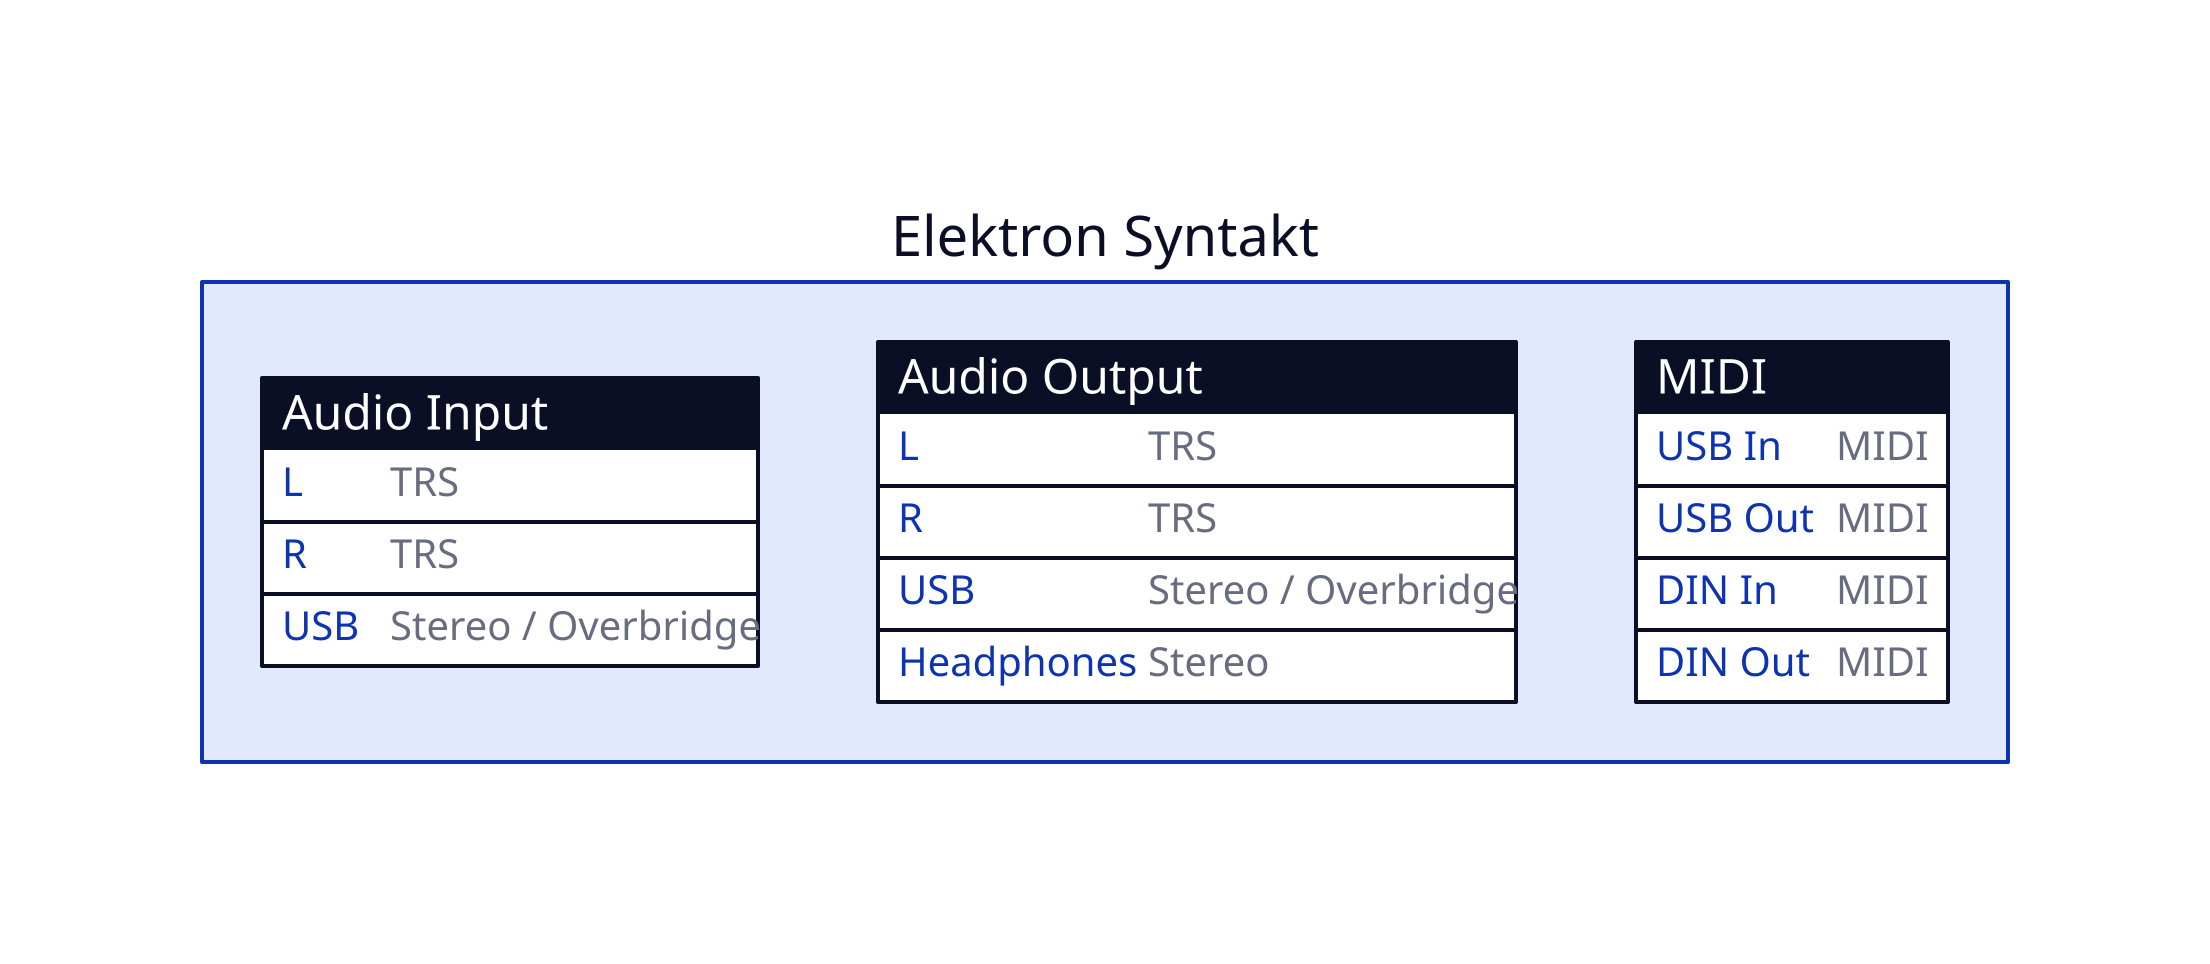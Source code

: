 Elektron Syntakt: {
    Input: {
      label: Audio Input
      shape: "sql_table"
      L: TRS
      R: TRS
      USB: Stereo / Overbridge
    }
    Output: {
      label: Audio Output
      shape: "sql_table"
      L: TRS
      R: TRS
      USB: Stereo / Overbridge
      Headphones: Stereo
    }
    MIDI: {
      shape: "sql_table"
      USB In: MIDI
      USB Out: MIDI
      DIN In: MIDI
      DIN Out: MIDI
    }
  }
  
  
